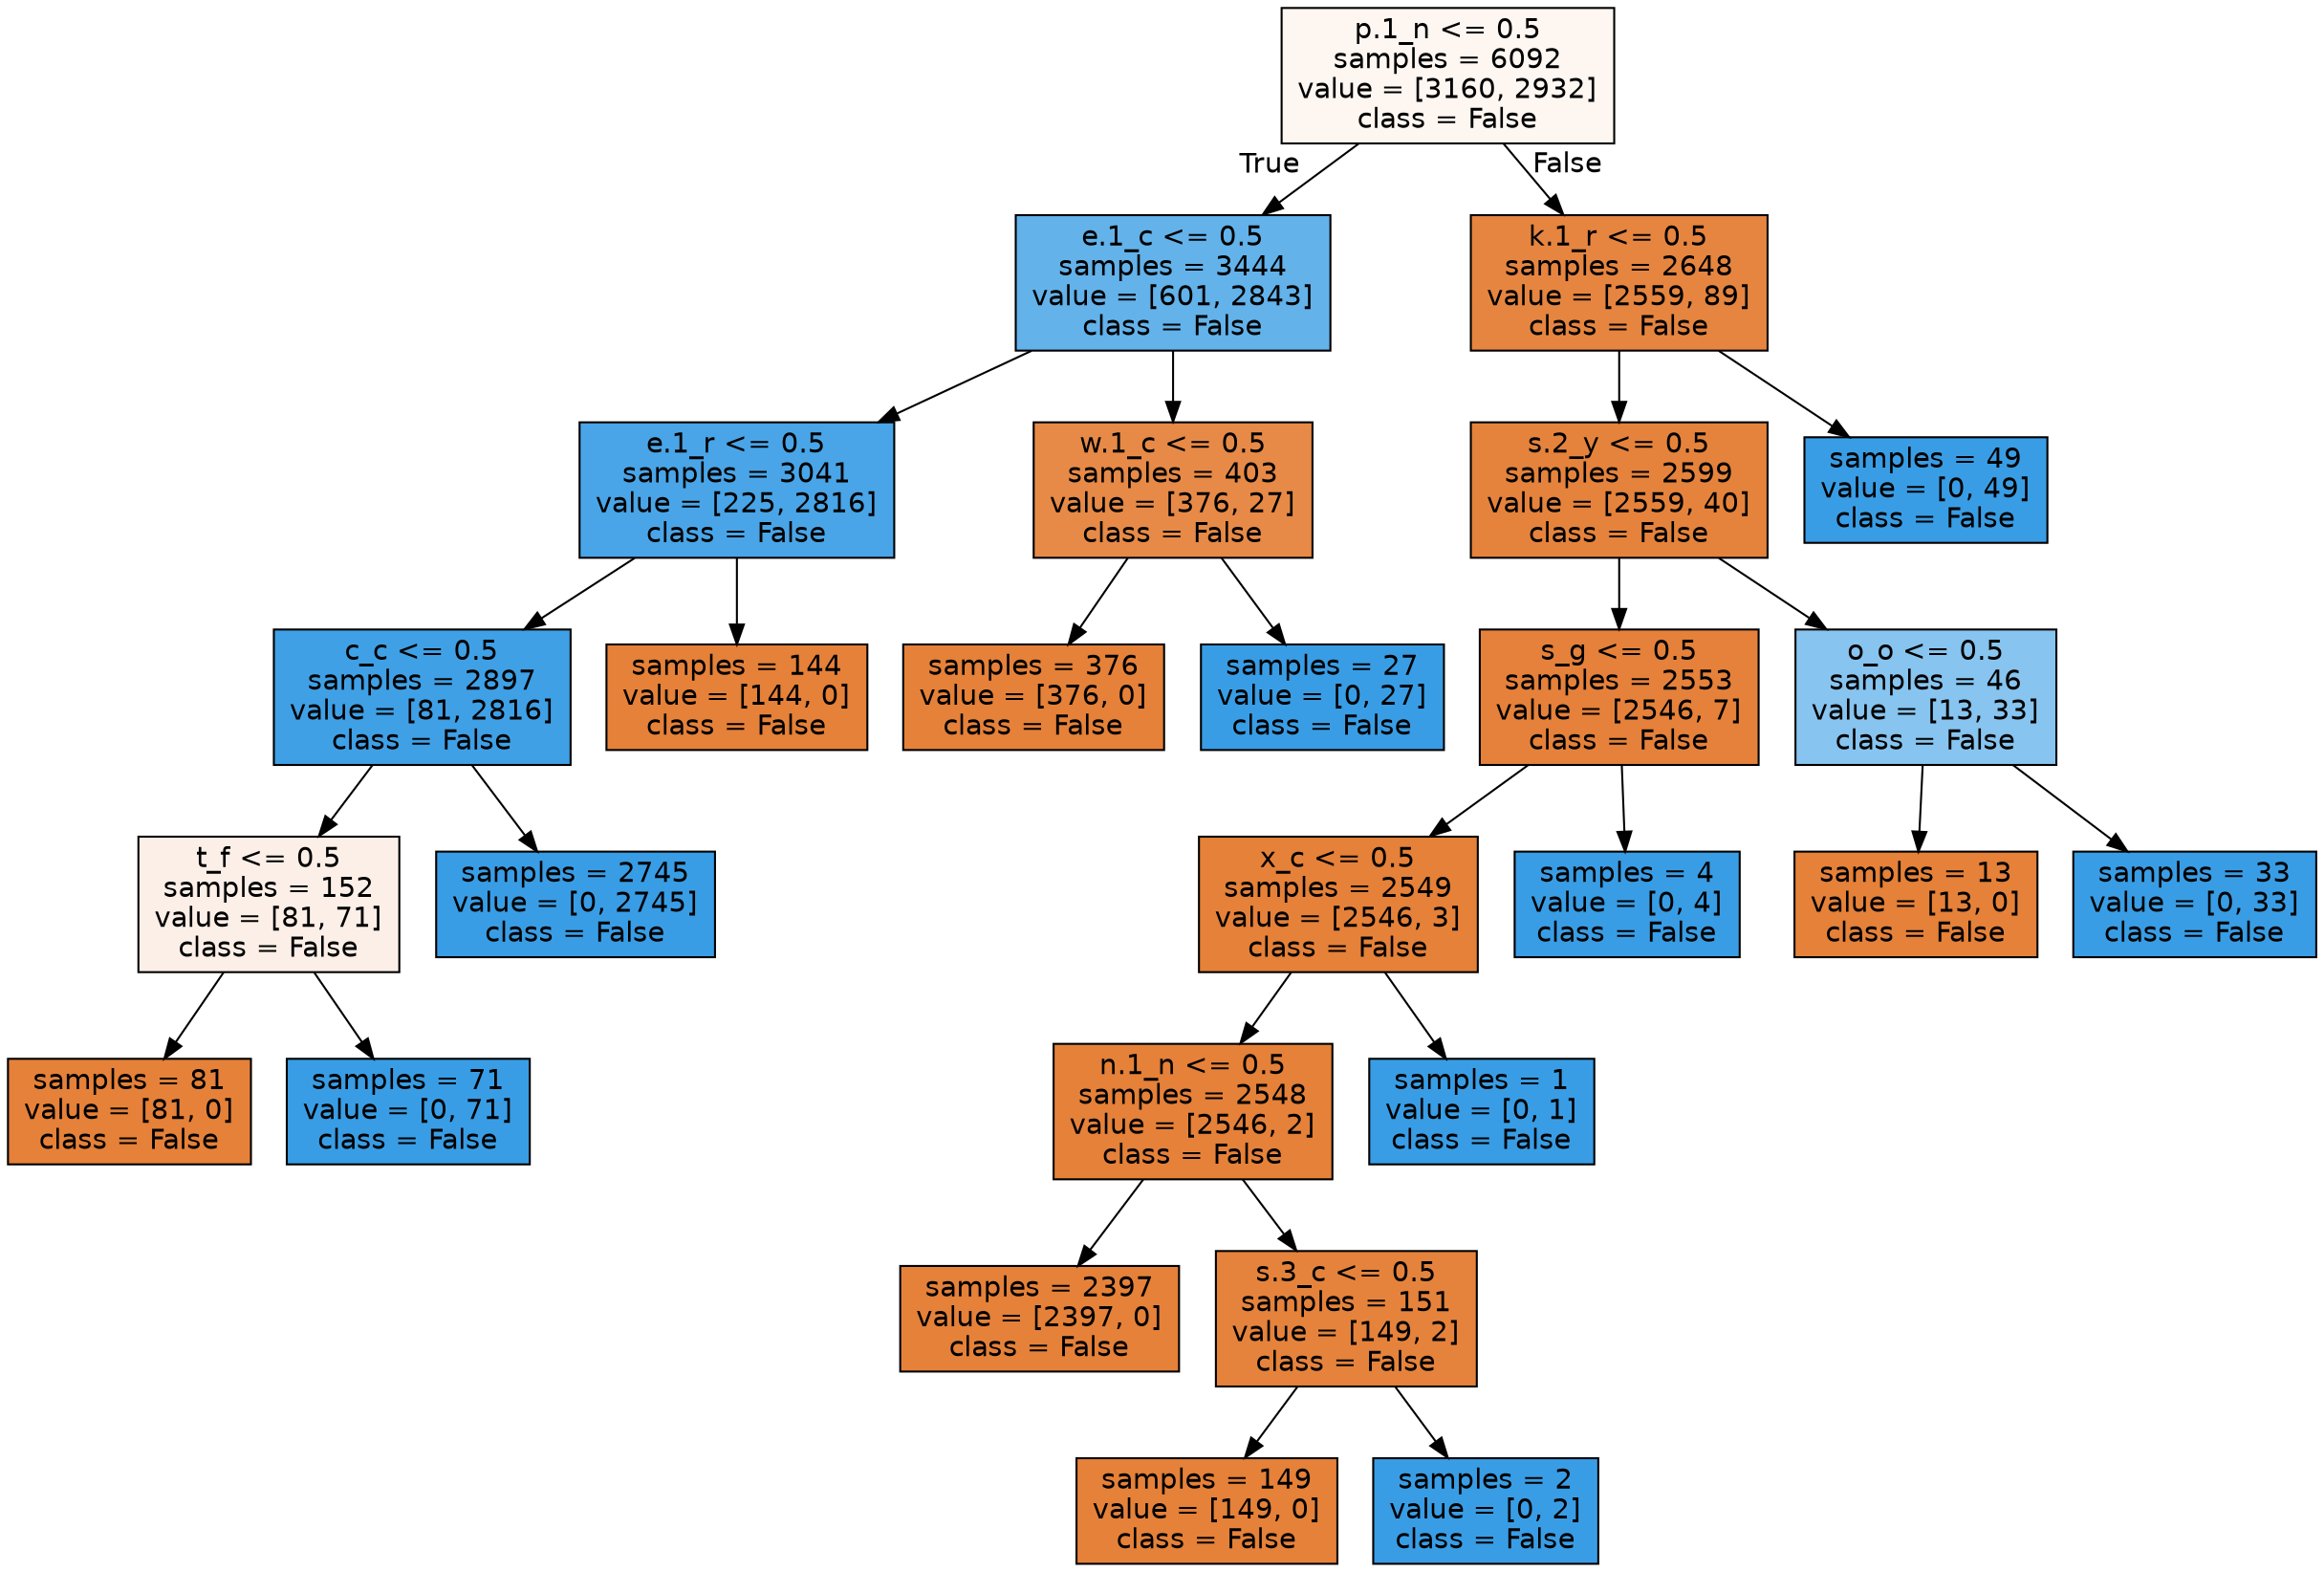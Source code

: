 digraph Tree {
node [shape=box, style="filled", color="black", fontname="helvetica"] ;
edge [fontname="helvetica"] ;
0 [label="p.1_n <= 0.5\nsamples = 6092\nvalue = [3160, 2932]\nclass = False", fillcolor="#fdf6f1"] ;
1 [label="e.1_c <= 0.5\nsamples = 3444\nvalue = [601, 2843]\nclass = False", fillcolor="#63b2ea"] ;
0 -> 1 [labeldistance=2.5, labelangle=45, headlabel="True"] ;
2 [label="e.1_r <= 0.5\nsamples = 3041\nvalue = [225, 2816]\nclass = False", fillcolor="#49a5e7"] ;
1 -> 2 ;
3 [label="c_c <= 0.5\nsamples = 2897\nvalue = [81, 2816]\nclass = False", fillcolor="#3fa0e6"] ;
2 -> 3 ;
4 [label="t_f <= 0.5\nsamples = 152\nvalue = [81, 71]\nclass = False", fillcolor="#fcefe7"] ;
3 -> 4 ;
5 [label="samples = 81\nvalue = [81, 0]\nclass = False", fillcolor="#e58139"] ;
4 -> 5 ;
6 [label="samples = 71\nvalue = [0, 71]\nclass = False", fillcolor="#399de5"] ;
4 -> 6 ;
7 [label="samples = 2745\nvalue = [0, 2745]\nclass = False", fillcolor="#399de5"] ;
3 -> 7 ;
8 [label="samples = 144\nvalue = [144, 0]\nclass = False", fillcolor="#e58139"] ;
2 -> 8 ;
9 [label="w.1_c <= 0.5\nsamples = 403\nvalue = [376, 27]\nclass = False", fillcolor="#e78a47"] ;
1 -> 9 ;
10 [label="samples = 376\nvalue = [376, 0]\nclass = False", fillcolor="#e58139"] ;
9 -> 10 ;
11 [label="samples = 27\nvalue = [0, 27]\nclass = False", fillcolor="#399de5"] ;
9 -> 11 ;
12 [label="k.1_r <= 0.5\nsamples = 2648\nvalue = [2559, 89]\nclass = False", fillcolor="#e68540"] ;
0 -> 12 [labeldistance=2.5, labelangle=-45, headlabel="False"] ;
13 [label="s.2_y <= 0.5\nsamples = 2599\nvalue = [2559, 40]\nclass = False", fillcolor="#e5833c"] ;
12 -> 13 ;
14 [label="s_g <= 0.5\nsamples = 2553\nvalue = [2546, 7]\nclass = False", fillcolor="#e5813a"] ;
13 -> 14 ;
15 [label="x_c <= 0.5\nsamples = 2549\nvalue = [2546, 3]\nclass = False", fillcolor="#e58139"] ;
14 -> 15 ;
16 [label="n.1_n <= 0.5\nsamples = 2548\nvalue = [2546, 2]\nclass = False", fillcolor="#e58139"] ;
15 -> 16 ;
17 [label="samples = 2397\nvalue = [2397, 0]\nclass = False", fillcolor="#e58139"] ;
16 -> 17 ;
18 [label="s.3_c <= 0.5\nsamples = 151\nvalue = [149, 2]\nclass = False", fillcolor="#e5833c"] ;
16 -> 18 ;
19 [label="samples = 149\nvalue = [149, 0]\nclass = False", fillcolor="#e58139"] ;
18 -> 19 ;
20 [label="samples = 2\nvalue = [0, 2]\nclass = False", fillcolor="#399de5"] ;
18 -> 20 ;
21 [label="samples = 1\nvalue = [0, 1]\nclass = False", fillcolor="#399de5"] ;
15 -> 21 ;
22 [label="samples = 4\nvalue = [0, 4]\nclass = False", fillcolor="#399de5"] ;
14 -> 22 ;
23 [label="o_o <= 0.5\nsamples = 46\nvalue = [13, 33]\nclass = False", fillcolor="#87c4ef"] ;
13 -> 23 ;
24 [label="samples = 13\nvalue = [13, 0]\nclass = False", fillcolor="#e58139"] ;
23 -> 24 ;
25 [label="samples = 33\nvalue = [0, 33]\nclass = False", fillcolor="#399de5"] ;
23 -> 25 ;
26 [label="samples = 49\nvalue = [0, 49]\nclass = False", fillcolor="#399de5"] ;
12 -> 26 ;
}